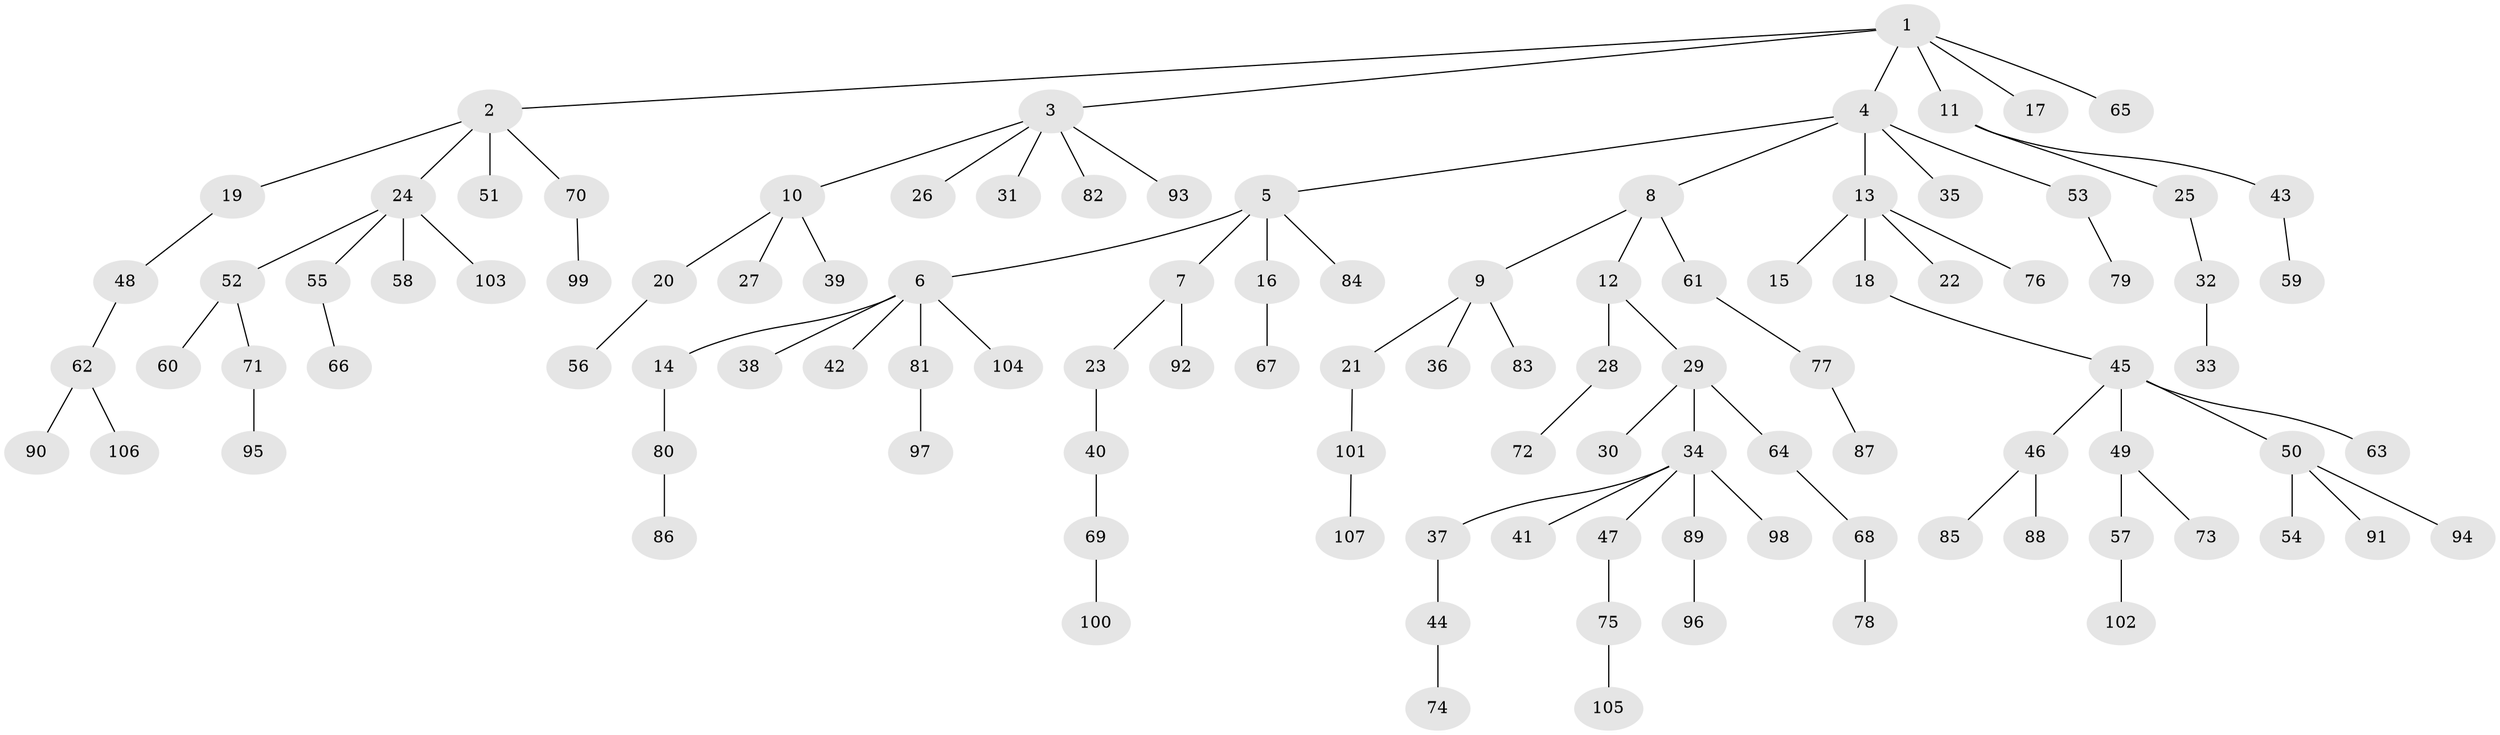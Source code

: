 // Generated by graph-tools (version 1.1) at 2025/50/03/09/25 03:50:21]
// undirected, 107 vertices, 106 edges
graph export_dot {
graph [start="1"]
  node [color=gray90,style=filled];
  1;
  2;
  3;
  4;
  5;
  6;
  7;
  8;
  9;
  10;
  11;
  12;
  13;
  14;
  15;
  16;
  17;
  18;
  19;
  20;
  21;
  22;
  23;
  24;
  25;
  26;
  27;
  28;
  29;
  30;
  31;
  32;
  33;
  34;
  35;
  36;
  37;
  38;
  39;
  40;
  41;
  42;
  43;
  44;
  45;
  46;
  47;
  48;
  49;
  50;
  51;
  52;
  53;
  54;
  55;
  56;
  57;
  58;
  59;
  60;
  61;
  62;
  63;
  64;
  65;
  66;
  67;
  68;
  69;
  70;
  71;
  72;
  73;
  74;
  75;
  76;
  77;
  78;
  79;
  80;
  81;
  82;
  83;
  84;
  85;
  86;
  87;
  88;
  89;
  90;
  91;
  92;
  93;
  94;
  95;
  96;
  97;
  98;
  99;
  100;
  101;
  102;
  103;
  104;
  105;
  106;
  107;
  1 -- 2;
  1 -- 3;
  1 -- 4;
  1 -- 11;
  1 -- 17;
  1 -- 65;
  2 -- 19;
  2 -- 24;
  2 -- 51;
  2 -- 70;
  3 -- 10;
  3 -- 26;
  3 -- 31;
  3 -- 82;
  3 -- 93;
  4 -- 5;
  4 -- 8;
  4 -- 13;
  4 -- 35;
  4 -- 53;
  5 -- 6;
  5 -- 7;
  5 -- 16;
  5 -- 84;
  6 -- 14;
  6 -- 38;
  6 -- 42;
  6 -- 81;
  6 -- 104;
  7 -- 23;
  7 -- 92;
  8 -- 9;
  8 -- 12;
  8 -- 61;
  9 -- 21;
  9 -- 36;
  9 -- 83;
  10 -- 20;
  10 -- 27;
  10 -- 39;
  11 -- 25;
  11 -- 43;
  12 -- 28;
  12 -- 29;
  13 -- 15;
  13 -- 18;
  13 -- 22;
  13 -- 76;
  14 -- 80;
  16 -- 67;
  18 -- 45;
  19 -- 48;
  20 -- 56;
  21 -- 101;
  23 -- 40;
  24 -- 52;
  24 -- 55;
  24 -- 58;
  24 -- 103;
  25 -- 32;
  28 -- 72;
  29 -- 30;
  29 -- 34;
  29 -- 64;
  32 -- 33;
  34 -- 37;
  34 -- 41;
  34 -- 47;
  34 -- 89;
  34 -- 98;
  37 -- 44;
  40 -- 69;
  43 -- 59;
  44 -- 74;
  45 -- 46;
  45 -- 49;
  45 -- 50;
  45 -- 63;
  46 -- 85;
  46 -- 88;
  47 -- 75;
  48 -- 62;
  49 -- 57;
  49 -- 73;
  50 -- 54;
  50 -- 91;
  50 -- 94;
  52 -- 60;
  52 -- 71;
  53 -- 79;
  55 -- 66;
  57 -- 102;
  61 -- 77;
  62 -- 90;
  62 -- 106;
  64 -- 68;
  68 -- 78;
  69 -- 100;
  70 -- 99;
  71 -- 95;
  75 -- 105;
  77 -- 87;
  80 -- 86;
  81 -- 97;
  89 -- 96;
  101 -- 107;
}
